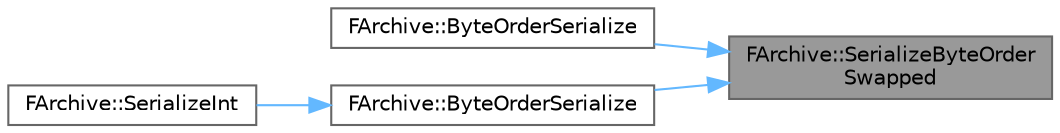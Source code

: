 digraph "FArchive::SerializeByteOrderSwapped"
{
 // INTERACTIVE_SVG=YES
 // LATEX_PDF_SIZE
  bgcolor="transparent";
  edge [fontname=Helvetica,fontsize=10,labelfontname=Helvetica,labelfontsize=10];
  node [fontname=Helvetica,fontsize=10,shape=box,height=0.2,width=0.4];
  rankdir="RL";
  Node1 [id="Node000001",label="FArchive::SerializeByteOrder\lSwapped",height=0.2,width=0.4,color="gray40", fillcolor="grey60", style="filled", fontcolor="black",tooltip=" "];
  Node1 -> Node2 [id="edge1_Node000001_Node000002",dir="back",color="steelblue1",style="solid",tooltip=" "];
  Node2 [id="Node000002",label="FArchive::ByteOrderSerialize",height=0.2,width=0.4,color="grey40", fillcolor="white", style="filled",URL="$d0/df8/classFArchive.html#a5cb42dd94b8561c2b61f47538f6293eb",tooltip=" "];
  Node1 -> Node3 [id="edge2_Node000001_Node000003",dir="back",color="steelblue1",style="solid",tooltip=" "];
  Node3 [id="Node000003",label="FArchive::ByteOrderSerialize",height=0.2,width=0.4,color="grey40", fillcolor="white", style="filled",URL="$d0/df8/classFArchive.html#a69efa51a88210ef9037fc6d11ddf1acc",tooltip="Serialize data of Length bytes, taking into account byte swapping if needed."];
  Node3 -> Node4 [id="edge3_Node000003_Node000004",dir="back",color="steelblue1",style="solid",tooltip=" "];
  Node4 [id="Node000004",label="FArchive::SerializeInt",height=0.2,width=0.4,color="grey40", fillcolor="white", style="filled",URL="$d0/df8/classFArchive.html#a0858e2ad28f749a8a7425f39877bd882",tooltip=" "];
}
